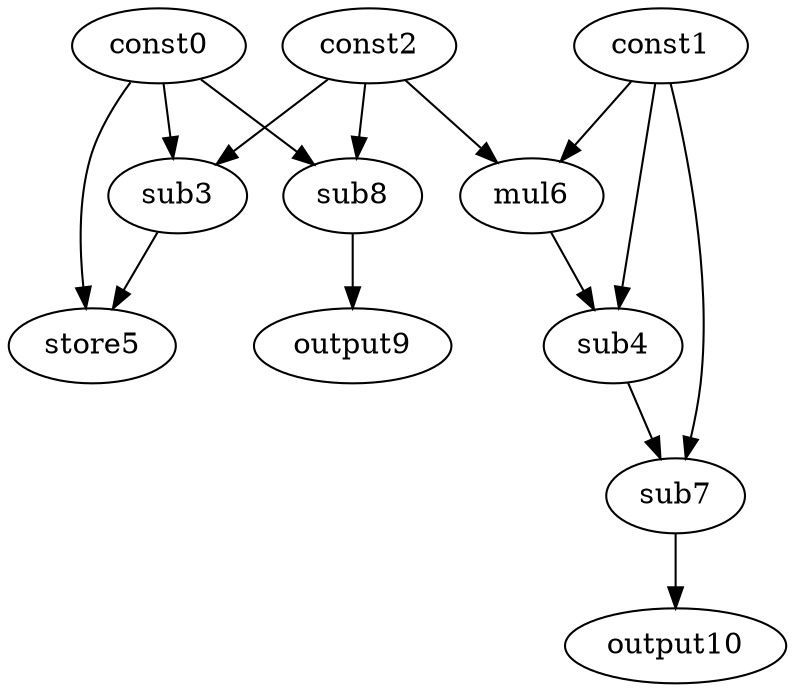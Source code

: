 digraph G { 
const0[opcode=const]; 
const1[opcode=const]; 
const2[opcode=const]; 
sub3[opcode=sub]; 
sub4[opcode=sub]; 
store5[opcode=store]; 
mul6[opcode=mul]; 
sub7[opcode=sub]; 
sub8[opcode=sub]; 
output9[opcode=output]; 
output10[opcode=output]; 
const0->sub3[operand=0];
const2->sub3[operand=1];
const1->mul6[operand=0];
const2->mul6[operand=1];
const0->sub8[operand=0];
const2->sub8[operand=1];
const1->sub4[operand=0];
mul6->sub4[operand=1];
const0->store5[operand=0];
sub3->store5[operand=1];
sub8->output9[operand=0];
const1->sub7[operand=0];
sub4->sub7[operand=1];
sub7->output10[operand=0];
}
